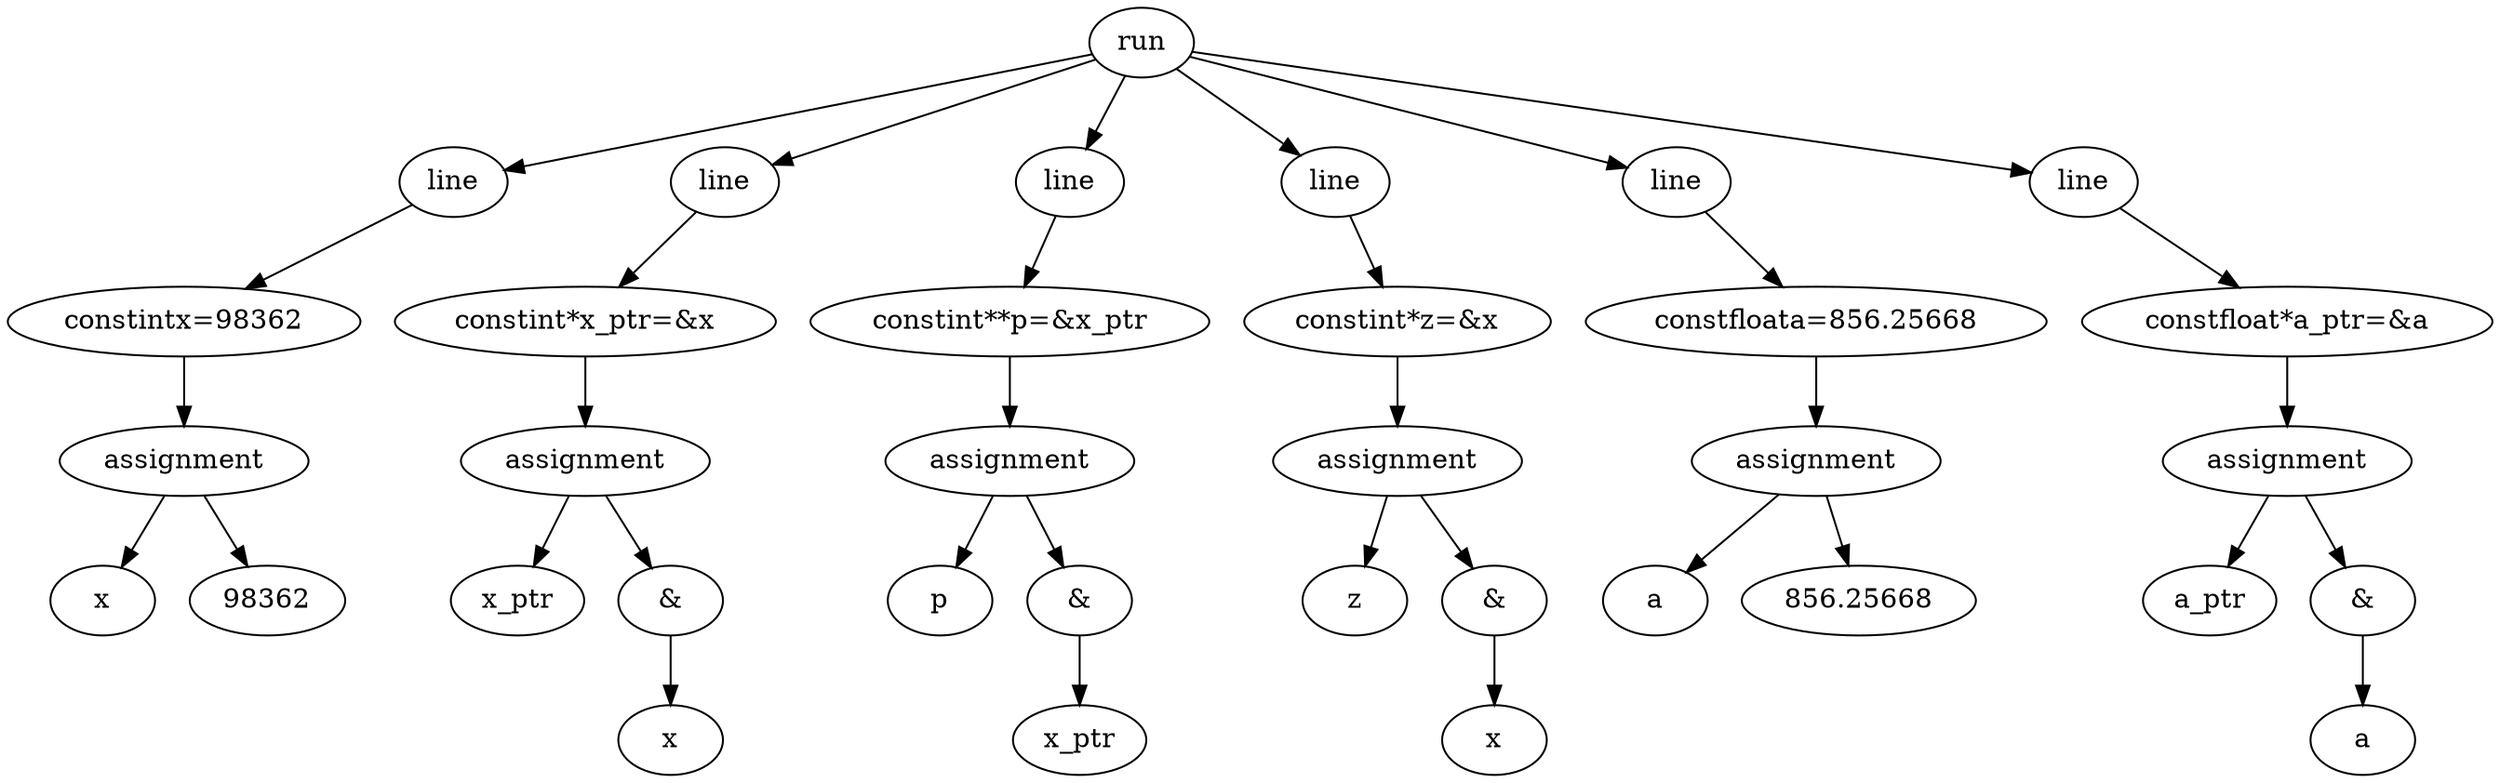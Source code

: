 digraph {
	8785898802008 [label=run]
	8785898802047 [label=line]
	8785898802008 -> 8785898802047
	8785898801339 [label="constintx=98362"]
	8785898802047 -> 8785898801339
	8785898802149 [label=assignment]
	8785898801339 -> 8785898802149
	8785898801468 [label=x]
	8785898802149 -> 8785898801468
	8785898801771 [label=98362]
	8785898802149 -> 8785898801771
	8785898801864 [label=line]
	8785898802008 -> 8785898801864
	8785898801513 [label="constint*x_ptr=&x"]
	8785898801864 -> 8785898801513
	8785898802002 [label=assignment]
	8785898801513 -> 8785898802002
	8785898801345 [label=x_ptr]
	8785898802002 -> 8785898801345
	8785898801360 [label="&"]
	8785898802002 -> 8785898801360
	8785898801969 [label=x]
	8785898801360 -> 8785898801969
	8785898801615 [label=line]
	8785898802008 -> 8785898801615
	8785898801369 [label="constint**p=&x_ptr"]
	8785898801615 -> 8785898801369
	8785898801624 [label=assignment]
	8785898801369 -> 8785898801624
	8785898801996 [label=p]
	8785898801624 -> 8785898801996
	8785898801282 [label="&"]
	8785898801624 -> 8785898801282
	8785898801372 [label=x_ptr]
	8785898801282 -> 8785898801372
	8785898801396 [label=line]
	8785898802008 -> 8785898801396
	8785898801348 [label="constint*z=&x"]
	8785898801396 -> 8785898801348
	8785898802029 [label=assignment]
	8785898801348 -> 8785898802029
	8785898802032 [label=z]
	8785898802029 -> 8785898802032
	8785898801642 [label="&"]
	8785898802029 -> 8785898801642
	8785898801630 [label=x]
	8785898801642 -> 8785898801630
	8785898801786 [label=line]
	8785898802008 -> 8785898801786
	8785898801459 [label="constfloata=856.25668"]
	8785898801786 -> 8785898801459
	8785898801879 [label=assignment]
	8785898801459 -> 8785898801879
	8785898801306 [label=a]
	8785898801879 -> 8785898801306
	8785898801420 [label=856.25668]
	8785898801879 -> 8785898801420
	8785898802101 [label=line]
	8785898802008 -> 8785898802101
	8785898802128 [label="constfloat*a_ptr=&a"]
	8785898802101 -> 8785898802128
	8785898801477 [label=assignment]
	8785898802128 -> 8785898801477
	8785898801567 [label=a_ptr]
	8785898801477 -> 8785898801567
	8785898801846 [label="&"]
	8785898801477 -> 8785898801846
	8785898801657 [label=a]
	8785898801846 -> 8785898801657
}
